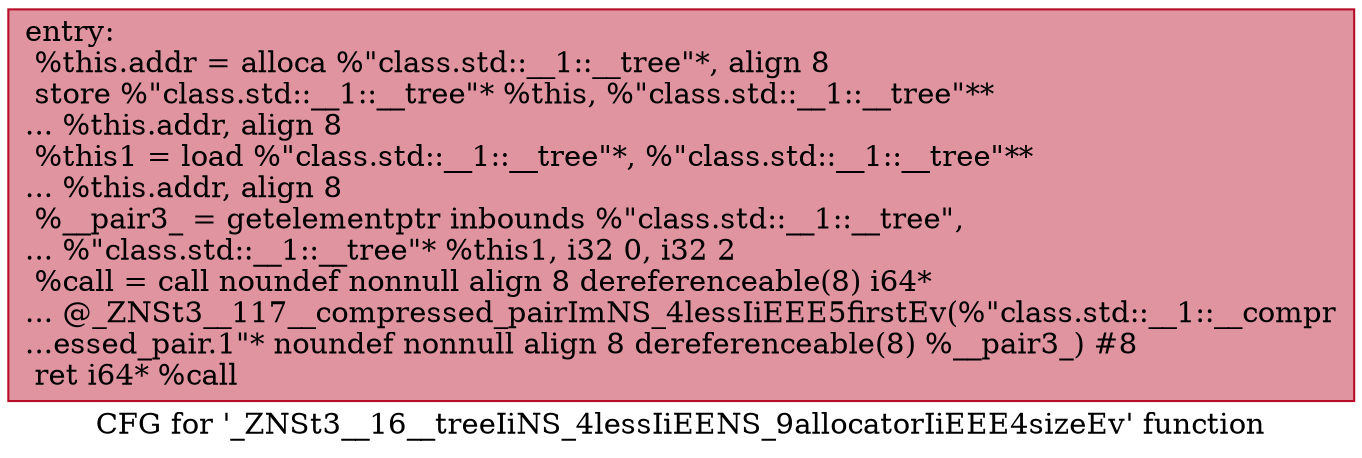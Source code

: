 digraph "CFG for '_ZNSt3__16__treeIiNS_4lessIiEENS_9allocatorIiEEE4sizeEv' function" {
	label="CFG for '_ZNSt3__16__treeIiNS_4lessIiEENS_9allocatorIiEEE4sizeEv' function";

	Node0x60000255f680 [shape=record,color="#b70d28ff", style=filled, fillcolor="#b70d2870",label="{entry:\l  %this.addr = alloca %\"class.std::__1::__tree\"*, align 8\l  store %\"class.std::__1::__tree\"* %this, %\"class.std::__1::__tree\"**\l... %this.addr, align 8\l  %this1 = load %\"class.std::__1::__tree\"*, %\"class.std::__1::__tree\"**\l... %this.addr, align 8\l  %__pair3_ = getelementptr inbounds %\"class.std::__1::__tree\",\l... %\"class.std::__1::__tree\"* %this1, i32 0, i32 2\l  %call = call noundef nonnull align 8 dereferenceable(8) i64*\l... @_ZNSt3__117__compressed_pairImNS_4lessIiEEE5firstEv(%\"class.std::__1::__compr\l...essed_pair.1\"* noundef nonnull align 8 dereferenceable(8) %__pair3_) #8\l  ret i64* %call\l}"];
}
